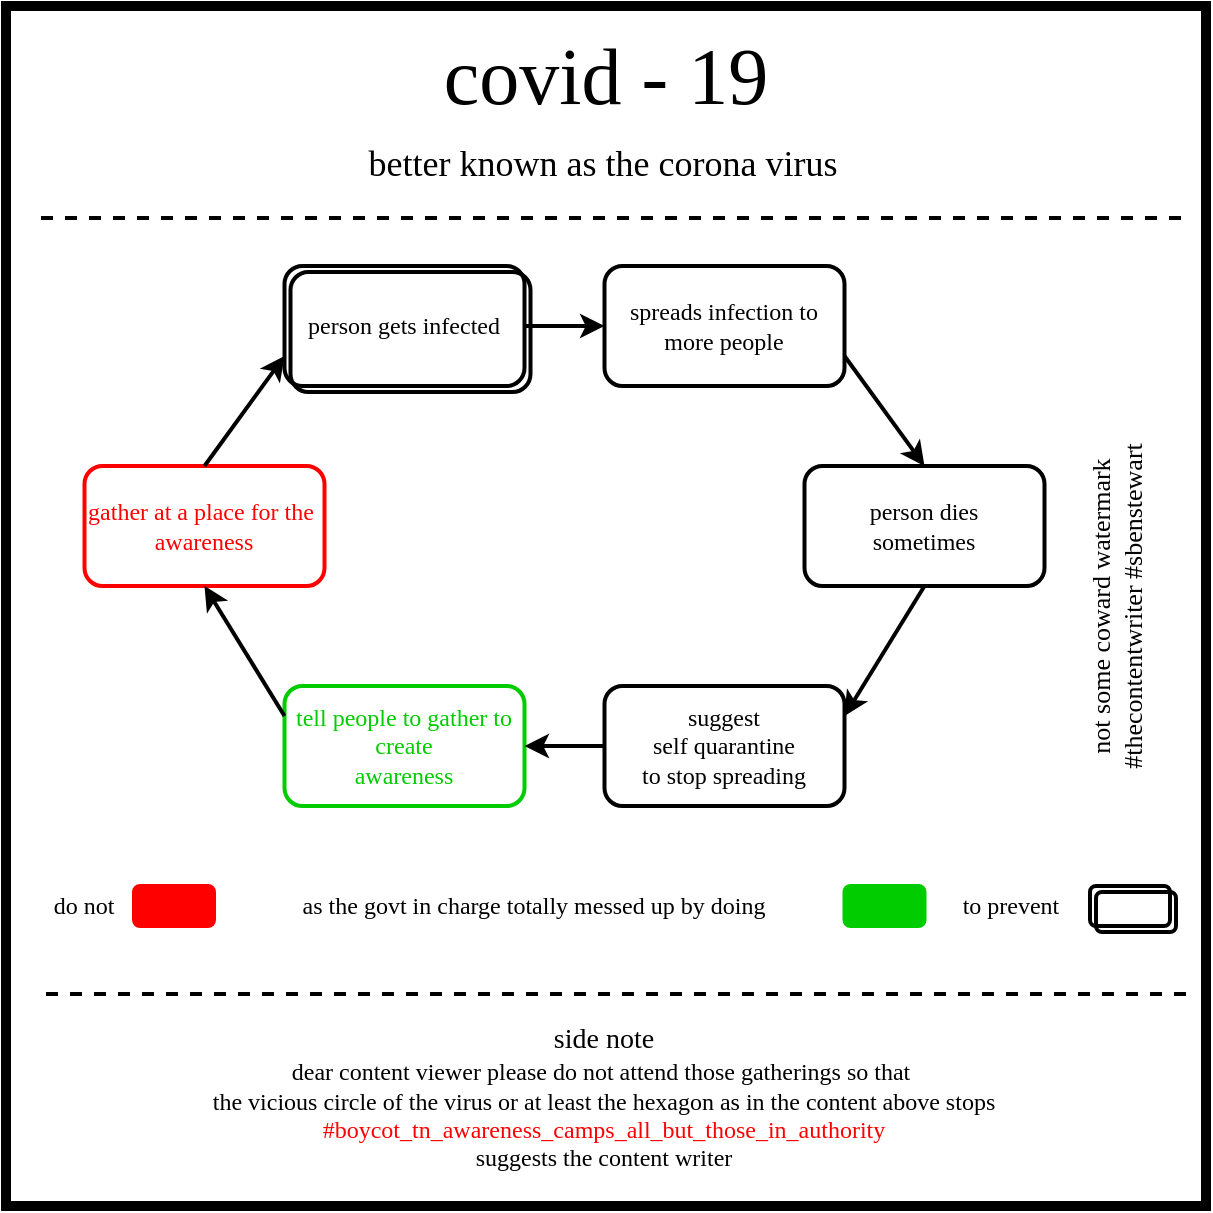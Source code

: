<mxfile version="12.8.2" type="device"><diagram id="dX7Dphyso45SB9-RoEhv" name="Page-1"><mxGraphModel dx="742" dy="523" grid="1" gridSize="10" guides="1" tooltips="1" connect="1" arrows="1" fold="1" page="1" pageScale="1" pageWidth="827" pageHeight="1169" math="0" shadow="0"><root><mxCell id="0"/><mxCell id="1" parent="0"/><mxCell id="nfxZPmU7g6QgWNAvG-ER-2" value="" style="whiteSpace=wrap;html=1;aspect=fixed;strokeWidth=5;fillColor=none;fontFamily=xkcd;" parent="1" vertex="1"><mxGeometry x="210" y="90" width="600" height="600" as="geometry"/></mxCell><mxCell id="8b6ggLF4gSHIukh4vJdm-18" value="&lt;font&gt;&lt;span style=&quot;font-size: 40px&quot;&gt;covid - 19&lt;/span&gt;&lt;br&gt;&lt;/font&gt;" style="text;html=1;strokeColor=none;fillColor=none;align=center;verticalAlign=middle;whiteSpace=wrap;rounded=0;fontFamily=xkcd;" parent="1" vertex="1"><mxGeometry x="225" y="115" width="570" height="20" as="geometry"/></mxCell><mxCell id="8b6ggLF4gSHIukh4vJdm-24" value="&lt;font&gt;&lt;span style=&quot;font-size: 18px&quot;&gt;better known as the corona virus&lt;/span&gt;&lt;br&gt;&lt;/font&gt;" style="text;html=1;strokeColor=none;fillColor=none;align=center;verticalAlign=middle;whiteSpace=wrap;rounded=0;fontFamily=xkcd;" parent="1" vertex="1"><mxGeometry x="249.25" y="159" width="518.5" height="20" as="geometry"/></mxCell><mxCell id="8b6ggLF4gSHIukh4vJdm-30" value="" style="endArrow=none;dashed=1;html=1;strokeWidth=2;" parent="1" edge="1"><mxGeometry width="50" height="50" relative="1" as="geometry"><mxPoint x="797.5" y="196" as="sourcePoint"/><mxPoint x="222.5" y="196" as="targetPoint"/></mxGeometry></mxCell><mxCell id="k-dpR7HA_-HZ3Fbqk2lw-16" value="" style="endArrow=none;dashed=1;html=1;strokeWidth=2;" parent="1" edge="1"><mxGeometry width="50" height="50" relative="1" as="geometry"><mxPoint x="800" y="584" as="sourcePoint"/><mxPoint x="225" y="584" as="targetPoint"/></mxGeometry></mxCell><mxCell id="k-dpR7HA_-HZ3Fbqk2lw-17" value="&lt;font&gt;&lt;span style=&quot;font-size: 14px&quot;&gt;side note&lt;/span&gt;&lt;br&gt;dear content viewer please do not attend those gatherings so that&amp;nbsp;&lt;br&gt;the vicious circle of the virus or at least the hexagon as in the content above stops&lt;br&gt;&lt;font color=&quot;#ff0000&quot;&gt;#boycot_tn_awareness_camps_all_but_those_in_authority&lt;/font&gt;&lt;br&gt;suggests the content writer&lt;br&gt;&lt;/font&gt;" style="text;html=1;strokeColor=none;fillColor=none;align=center;verticalAlign=middle;whiteSpace=wrap;rounded=0;fontFamily=xkcd;" parent="1" vertex="1"><mxGeometry x="208.5" y="596" width="600" height="80" as="geometry"/></mxCell><mxCell id="euaHSMH8fYii958cPEId-22" style="edgeStyle=orthogonalEdgeStyle;rounded=0;orthogonalLoop=1;jettySize=auto;html=1;exitX=0.5;exitY=1;exitDx=0;exitDy=0;strokeWidth=2;" parent="1" edge="1"><mxGeometry relative="1" as="geometry"><mxPoint x="661" y="451" as="sourcePoint"/><mxPoint x="661" y="451" as="targetPoint"/></mxGeometry></mxCell><mxCell id="pKVuHFSoDqtFi99w7tCS-15" value="&lt;font style=&quot;font-size: 13px&quot;&gt;&lt;font style=&quot;font-size: 13px&quot;&gt;not some coward watermark&lt;br&gt;&lt;/font&gt;#thecontentwriter #sbenstewart&lt;br&gt;&lt;/font&gt;" style="text;html=1;strokeColor=none;fillColor=none;align=center;verticalAlign=middle;whiteSpace=wrap;rounded=0;rotation=-90;fontFamily=xkcd;" parent="1" vertex="1"><mxGeometry x="605" y="380" width="320" height="20" as="geometry"/></mxCell><mxCell id="hFzw04DEmGhG3yAxEfbV-1" value="person gets infected" style="rounded=1;whiteSpace=wrap;html=1;fillColor=none;fontFamily=xkcd;strokeWidth=2;" vertex="1" parent="1"><mxGeometry x="349.25" y="220" width="120" height="60" as="geometry"/></mxCell><mxCell id="hFzw04DEmGhG3yAxEfbV-3" value="spreads infection to more people" style="rounded=1;whiteSpace=wrap;html=1;fillColor=none;fontFamily=xkcd;strokeWidth=2;" vertex="1" parent="1"><mxGeometry x="509.25" y="220" width="120" height="60" as="geometry"/></mxCell><mxCell id="hFzw04DEmGhG3yAxEfbV-4" value="person dies&lt;br&gt;sometimes" style="rounded=1;whiteSpace=wrap;html=1;fillColor=none;fontFamily=xkcd;strokeWidth=2;" vertex="1" parent="1"><mxGeometry x="609.25" y="320" width="120" height="60" as="geometry"/></mxCell><mxCell id="hFzw04DEmGhG3yAxEfbV-6" value="suggest &lt;br&gt;self quarantine &lt;br&gt;to stop spreading" style="rounded=1;whiteSpace=wrap;html=1;fillColor=none;fontFamily=xkcd;strokeWidth=2;" vertex="1" parent="1"><mxGeometry x="509.25" y="430" width="120" height="60" as="geometry"/></mxCell><mxCell id="hFzw04DEmGhG3yAxEfbV-7" value="&lt;font color=&quot;#00cc00&quot;&gt;tell people to gather to create&lt;br&gt;awareness&lt;/font&gt;" style="rounded=1;whiteSpace=wrap;html=1;fillColor=none;fontFamily=xkcd;strokeWidth=2;strokeColor=#00CC00;" vertex="1" parent="1"><mxGeometry x="349.25" y="430" width="120" height="60" as="geometry"/></mxCell><mxCell id="hFzw04DEmGhG3yAxEfbV-8" value="&lt;font color=&quot;#ff0000&quot;&gt;gather at a place for the&amp;nbsp;&lt;br&gt;awareness&lt;/font&gt;" style="rounded=1;whiteSpace=wrap;html=1;fillColor=none;fontFamily=xkcd;strokeWidth=2;strokeColor=#FF0000;" vertex="1" parent="1"><mxGeometry x="249.25" y="320" width="120" height="60" as="geometry"/></mxCell><mxCell id="hFzw04DEmGhG3yAxEfbV-10" value="" style="endArrow=classic;html=1;strokeWidth=2;exitX=1;exitY=0.5;exitDx=0;exitDy=0;" edge="1" parent="1" source="hFzw04DEmGhG3yAxEfbV-1" target="hFzw04DEmGhG3yAxEfbV-3"><mxGeometry width="50" height="50" relative="1" as="geometry"><mxPoint x="470" y="430" as="sourcePoint"/><mxPoint x="520" y="380" as="targetPoint"/></mxGeometry></mxCell><mxCell id="hFzw04DEmGhG3yAxEfbV-11" value="" style="endArrow=classic;html=1;strokeWidth=2;exitX=1;exitY=0.75;exitDx=0;exitDy=0;entryX=0.5;entryY=0;entryDx=0;entryDy=0;" edge="1" parent="1" source="hFzw04DEmGhG3yAxEfbV-3" target="hFzw04DEmGhG3yAxEfbV-4"><mxGeometry width="50" height="50" relative="1" as="geometry"><mxPoint x="470" y="280" as="sourcePoint"/><mxPoint x="510" y="280" as="targetPoint"/></mxGeometry></mxCell><mxCell id="hFzw04DEmGhG3yAxEfbV-12" value="" style="endArrow=classic;html=1;strokeWidth=2;exitX=0.5;exitY=1;exitDx=0;exitDy=0;entryX=1;entryY=0.25;entryDx=0;entryDy=0;" edge="1" parent="1" source="hFzw04DEmGhG3yAxEfbV-4" target="hFzw04DEmGhG3yAxEfbV-6"><mxGeometry width="50" height="50" relative="1" as="geometry"><mxPoint x="630" y="295" as="sourcePoint"/><mxPoint x="670" y="350" as="targetPoint"/></mxGeometry></mxCell><mxCell id="hFzw04DEmGhG3yAxEfbV-13" value="" style="endArrow=classic;html=1;strokeWidth=2;exitX=0;exitY=0.5;exitDx=0;exitDy=0;entryX=1;entryY=0.5;entryDx=0;entryDy=0;" edge="1" parent="1" source="hFzw04DEmGhG3yAxEfbV-6" target="hFzw04DEmGhG3yAxEfbV-7"><mxGeometry width="50" height="50" relative="1" as="geometry"><mxPoint x="670" y="410" as="sourcePoint"/><mxPoint x="640" y="475" as="targetPoint"/></mxGeometry></mxCell><mxCell id="hFzw04DEmGhG3yAxEfbV-14" value="" style="endArrow=classic;html=1;strokeWidth=2;exitX=0;exitY=0.25;exitDx=0;exitDy=0;entryX=0.5;entryY=1;entryDx=0;entryDy=0;" edge="1" parent="1" source="hFzw04DEmGhG3yAxEfbV-7" target="hFzw04DEmGhG3yAxEfbV-8"><mxGeometry width="50" height="50" relative="1" as="geometry"><mxPoint x="520" y="490" as="sourcePoint"/><mxPoint x="480" y="490" as="targetPoint"/></mxGeometry></mxCell><mxCell id="hFzw04DEmGhG3yAxEfbV-15" value="" style="endArrow=classic;html=1;strokeWidth=2;exitX=0.5;exitY=0;exitDx=0;exitDy=0;entryX=0;entryY=0.75;entryDx=0;entryDy=0;" edge="1" parent="1" source="hFzw04DEmGhG3yAxEfbV-8" target="hFzw04DEmGhG3yAxEfbV-1"><mxGeometry width="50" height="50" relative="1" as="geometry"><mxPoint x="360" y="475" as="sourcePoint"/><mxPoint x="320" y="410" as="targetPoint"/></mxGeometry></mxCell><mxCell id="hFzw04DEmGhG3yAxEfbV-17" value="" style="rounded=1;whiteSpace=wrap;html=1;fillColor=none;fontFamily=xkcd;strokeWidth=2;" vertex="1" parent="1"><mxGeometry x="352.25" y="223" width="120" height="60" as="geometry"/></mxCell><mxCell id="hFzw04DEmGhG3yAxEfbV-19" value="" style="rounded=1;whiteSpace=wrap;html=1;strokeColor=#FF0000;strokeWidth=2;fillColor=#FF0000;" vertex="1" parent="1"><mxGeometry x="274" y="530" width="40" height="20" as="geometry"/></mxCell><mxCell id="hFzw04DEmGhG3yAxEfbV-20" value="do not" style="text;html=1;strokeColor=none;fillColor=none;align=center;verticalAlign=middle;whiteSpace=wrap;rounded=0;fontFamily=xkcd;" vertex="1" parent="1"><mxGeometry x="224" y="530" width="50" height="20" as="geometry"/></mxCell><mxCell id="hFzw04DEmGhG3yAxEfbV-22" value="" style="rounded=1;whiteSpace=wrap;html=1;strokeColor=#00CC00;strokeWidth=2;fillColor=#00CC00;" vertex="1" parent="1"><mxGeometry x="629.25" y="530" width="40" height="20" as="geometry"/></mxCell><mxCell id="hFzw04DEmGhG3yAxEfbV-23" value="as the govt in charge totally messed up by doing" style="text;html=1;strokeColor=none;fillColor=none;align=center;verticalAlign=middle;whiteSpace=wrap;rounded=0;fontFamily=xkcd;" vertex="1" parent="1"><mxGeometry x="314" y="530" width="320" height="20" as="geometry"/></mxCell><mxCell id="hFzw04DEmGhG3yAxEfbV-29" value="to prevent" style="text;html=1;strokeColor=none;fillColor=none;align=center;verticalAlign=middle;whiteSpace=wrap;rounded=0;fontFamily=xkcd;" vertex="1" parent="1"><mxGeometry x="677" y="530" width="70.75" height="20" as="geometry"/></mxCell><mxCell id="hFzw04DEmGhG3yAxEfbV-30" value="" style="rounded=1;whiteSpace=wrap;html=1;strokeColor=#000000;strokeWidth=2;fillColor=none;" vertex="1" parent="1"><mxGeometry x="752" y="530" width="40" height="20" as="geometry"/></mxCell><mxCell id="hFzw04DEmGhG3yAxEfbV-31" value="" style="rounded=1;whiteSpace=wrap;html=1;strokeColor=#000000;strokeWidth=2;fillColor=none;" vertex="1" parent="1"><mxGeometry x="755" y="533" width="40" height="20" as="geometry"/></mxCell></root></mxGraphModel></diagram></mxfile>